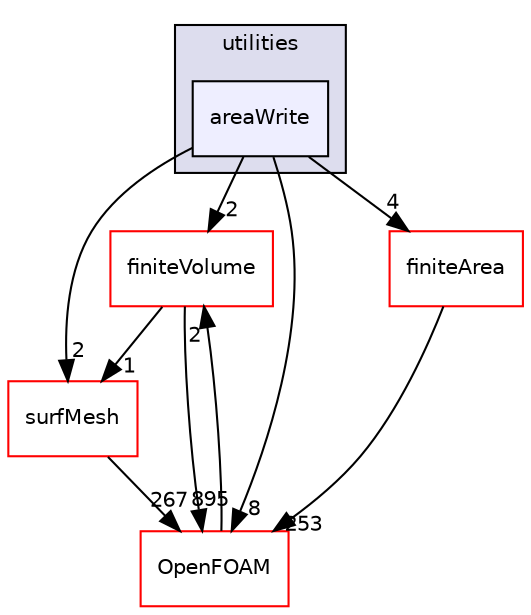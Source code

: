 digraph "src/functionObjects/utilities/areaWrite" {
  bgcolor=transparent;
  compound=true
  node [ fontsize="10", fontname="Helvetica"];
  edge [ labelfontsize="10", labelfontname="Helvetica"];
  subgraph clusterdir_f7452075bcc4ab0cc3fc3ac03be416ce {
    graph [ bgcolor="#ddddee", pencolor="black", label="utilities" fontname="Helvetica", fontsize="10", URL="dir_f7452075bcc4ab0cc3fc3ac03be416ce.html"]
  dir_4728752182e5c7207b076d3944d303a0 [shape=box, label="areaWrite", style="filled", fillcolor="#eeeeff", pencolor="black", URL="dir_4728752182e5c7207b076d3944d303a0.html"];
  }
  dir_9bd15774b555cf7259a6fa18f99fe99b [shape=box label="finiteVolume" color="red" URL="dir_9bd15774b555cf7259a6fa18f99fe99b.html"];
  dir_0a88fe22feb23ce5f078a04a1df67721 [shape=box label="surfMesh" color="red" URL="dir_0a88fe22feb23ce5f078a04a1df67721.html"];
  dir_c5473ff19b20e6ec4dfe5c310b3778a8 [shape=box label="OpenFOAM" color="red" URL="dir_c5473ff19b20e6ec4dfe5c310b3778a8.html"];
  dir_b69a9eadfe761c231b266ce918b218a5 [shape=box label="finiteArea" color="red" URL="dir_b69a9eadfe761c231b266ce918b218a5.html"];
  dir_9bd15774b555cf7259a6fa18f99fe99b->dir_0a88fe22feb23ce5f078a04a1df67721 [headlabel="1", labeldistance=1.5 headhref="dir_000814_003623.html"];
  dir_9bd15774b555cf7259a6fa18f99fe99b->dir_c5473ff19b20e6ec4dfe5c310b3778a8 [headlabel="895", labeldistance=1.5 headhref="dir_000814_002151.html"];
  dir_0a88fe22feb23ce5f078a04a1df67721->dir_c5473ff19b20e6ec4dfe5c310b3778a8 [headlabel="267", labeldistance=1.5 headhref="dir_003623_002151.html"];
  dir_c5473ff19b20e6ec4dfe5c310b3778a8->dir_9bd15774b555cf7259a6fa18f99fe99b [headlabel="2", labeldistance=1.5 headhref="dir_002151_000814.html"];
  dir_4728752182e5c7207b076d3944d303a0->dir_9bd15774b555cf7259a6fa18f99fe99b [headlabel="2", labeldistance=1.5 headhref="dir_001366_000814.html"];
  dir_4728752182e5c7207b076d3944d303a0->dir_0a88fe22feb23ce5f078a04a1df67721 [headlabel="2", labeldistance=1.5 headhref="dir_001366_003623.html"];
  dir_4728752182e5c7207b076d3944d303a0->dir_c5473ff19b20e6ec4dfe5c310b3778a8 [headlabel="8", labeldistance=1.5 headhref="dir_001366_002151.html"];
  dir_4728752182e5c7207b076d3944d303a0->dir_b69a9eadfe761c231b266ce918b218a5 [headlabel="4", labeldistance=1.5 headhref="dir_001366_000713.html"];
  dir_b69a9eadfe761c231b266ce918b218a5->dir_c5473ff19b20e6ec4dfe5c310b3778a8 [headlabel="253", labeldistance=1.5 headhref="dir_000713_002151.html"];
}
